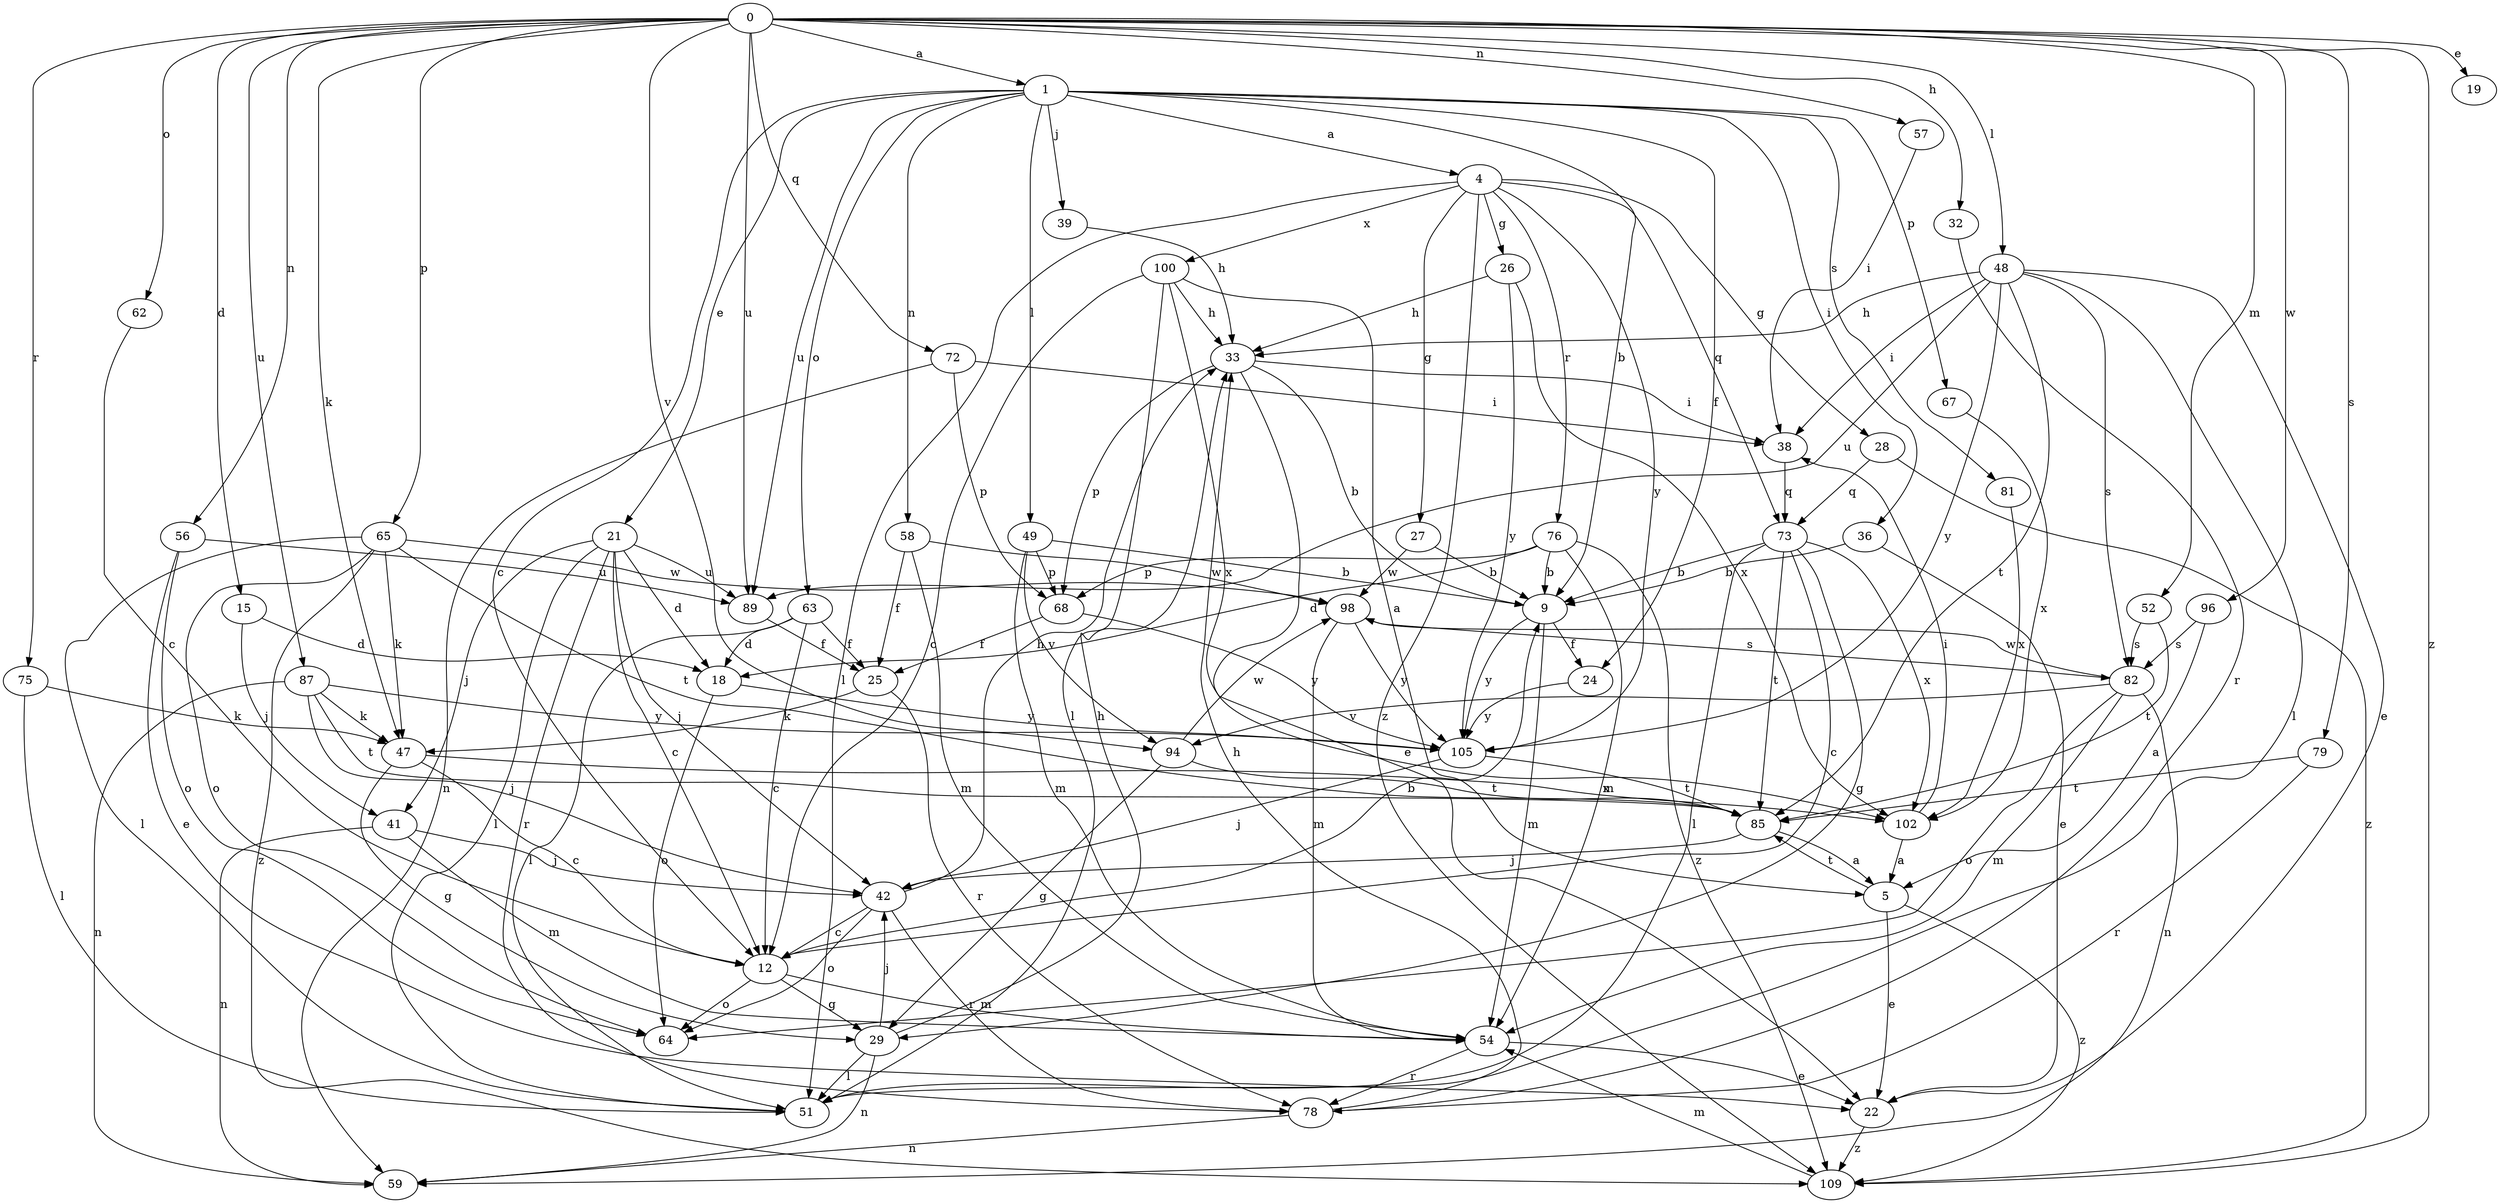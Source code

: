 strict digraph  {
0;
1;
4;
5;
9;
12;
15;
18;
19;
21;
22;
24;
25;
26;
27;
28;
29;
32;
33;
36;
38;
39;
41;
42;
47;
48;
49;
51;
52;
54;
56;
57;
58;
59;
62;
63;
64;
65;
67;
68;
72;
73;
75;
76;
78;
79;
81;
82;
85;
87;
89;
94;
96;
98;
100;
102;
105;
109;
0 -> 1  [label=a];
0 -> 15  [label=d];
0 -> 19  [label=e];
0 -> 32  [label=h];
0 -> 47  [label=k];
0 -> 48  [label=l];
0 -> 52  [label=m];
0 -> 56  [label=n];
0 -> 57  [label=n];
0 -> 62  [label=o];
0 -> 65  [label=p];
0 -> 72  [label=q];
0 -> 75  [label=r];
0 -> 79  [label=s];
0 -> 87  [label=u];
0 -> 89  [label=u];
0 -> 94  [label=v];
0 -> 96  [label=w];
0 -> 109  [label=z];
1 -> 4  [label=a];
1 -> 9  [label=b];
1 -> 12  [label=c];
1 -> 21  [label=e];
1 -> 24  [label=f];
1 -> 36  [label=i];
1 -> 39  [label=j];
1 -> 49  [label=l];
1 -> 58  [label=n];
1 -> 63  [label=o];
1 -> 67  [label=p];
1 -> 81  [label=s];
1 -> 89  [label=u];
4 -> 26  [label=g];
4 -> 27  [label=g];
4 -> 28  [label=g];
4 -> 51  [label=l];
4 -> 73  [label=q];
4 -> 76  [label=r];
4 -> 100  [label=x];
4 -> 105  [label=y];
4 -> 109  [label=z];
5 -> 22  [label=e];
5 -> 85  [label=t];
5 -> 109  [label=z];
9 -> 24  [label=f];
9 -> 54  [label=m];
9 -> 105  [label=y];
12 -> 9  [label=b];
12 -> 29  [label=g];
12 -> 54  [label=m];
12 -> 64  [label=o];
15 -> 18  [label=d];
15 -> 41  [label=j];
18 -> 64  [label=o];
18 -> 105  [label=y];
21 -> 12  [label=c];
21 -> 18  [label=d];
21 -> 41  [label=j];
21 -> 42  [label=j];
21 -> 51  [label=l];
21 -> 78  [label=r];
21 -> 89  [label=u];
22 -> 109  [label=z];
24 -> 105  [label=y];
25 -> 47  [label=k];
25 -> 78  [label=r];
26 -> 33  [label=h];
26 -> 102  [label=x];
26 -> 105  [label=y];
27 -> 9  [label=b];
27 -> 98  [label=w];
28 -> 73  [label=q];
28 -> 109  [label=z];
29 -> 33  [label=h];
29 -> 42  [label=j];
29 -> 51  [label=l];
29 -> 59  [label=n];
32 -> 78  [label=r];
33 -> 9  [label=b];
33 -> 22  [label=e];
33 -> 38  [label=i];
33 -> 68  [label=p];
36 -> 9  [label=b];
36 -> 22  [label=e];
38 -> 73  [label=q];
39 -> 33  [label=h];
41 -> 42  [label=j];
41 -> 54  [label=m];
41 -> 59  [label=n];
42 -> 12  [label=c];
42 -> 33  [label=h];
42 -> 64  [label=o];
42 -> 78  [label=r];
47 -> 12  [label=c];
47 -> 29  [label=g];
47 -> 102  [label=x];
48 -> 22  [label=e];
48 -> 33  [label=h];
48 -> 38  [label=i];
48 -> 51  [label=l];
48 -> 82  [label=s];
48 -> 85  [label=t];
48 -> 89  [label=u];
48 -> 105  [label=y];
49 -> 9  [label=b];
49 -> 54  [label=m];
49 -> 68  [label=p];
49 -> 94  [label=v];
52 -> 82  [label=s];
52 -> 85  [label=t];
54 -> 22  [label=e];
54 -> 78  [label=r];
56 -> 22  [label=e];
56 -> 64  [label=o];
56 -> 89  [label=u];
57 -> 38  [label=i];
58 -> 25  [label=f];
58 -> 54  [label=m];
58 -> 98  [label=w];
62 -> 12  [label=c];
63 -> 12  [label=c];
63 -> 18  [label=d];
63 -> 25  [label=f];
63 -> 51  [label=l];
65 -> 47  [label=k];
65 -> 51  [label=l];
65 -> 64  [label=o];
65 -> 85  [label=t];
65 -> 98  [label=w];
65 -> 109  [label=z];
67 -> 102  [label=x];
68 -> 25  [label=f];
68 -> 105  [label=y];
72 -> 38  [label=i];
72 -> 59  [label=n];
72 -> 68  [label=p];
73 -> 9  [label=b];
73 -> 12  [label=c];
73 -> 29  [label=g];
73 -> 51  [label=l];
73 -> 85  [label=t];
73 -> 102  [label=x];
75 -> 47  [label=k];
75 -> 51  [label=l];
76 -> 9  [label=b];
76 -> 18  [label=d];
76 -> 54  [label=m];
76 -> 68  [label=p];
76 -> 109  [label=z];
78 -> 33  [label=h];
78 -> 59  [label=n];
79 -> 78  [label=r];
79 -> 85  [label=t];
81 -> 102  [label=x];
82 -> 54  [label=m];
82 -> 59  [label=n];
82 -> 64  [label=o];
82 -> 94  [label=v];
82 -> 98  [label=w];
85 -> 5  [label=a];
85 -> 42  [label=j];
87 -> 42  [label=j];
87 -> 47  [label=k];
87 -> 59  [label=n];
87 -> 85  [label=t];
87 -> 105  [label=y];
89 -> 25  [label=f];
94 -> 29  [label=g];
94 -> 85  [label=t];
94 -> 98  [label=w];
96 -> 5  [label=a];
96 -> 82  [label=s];
98 -> 54  [label=m];
98 -> 82  [label=s];
98 -> 105  [label=y];
100 -> 5  [label=a];
100 -> 12  [label=c];
100 -> 33  [label=h];
100 -> 51  [label=l];
100 -> 102  [label=x];
102 -> 5  [label=a];
102 -> 38  [label=i];
105 -> 42  [label=j];
105 -> 85  [label=t];
109 -> 54  [label=m];
}
